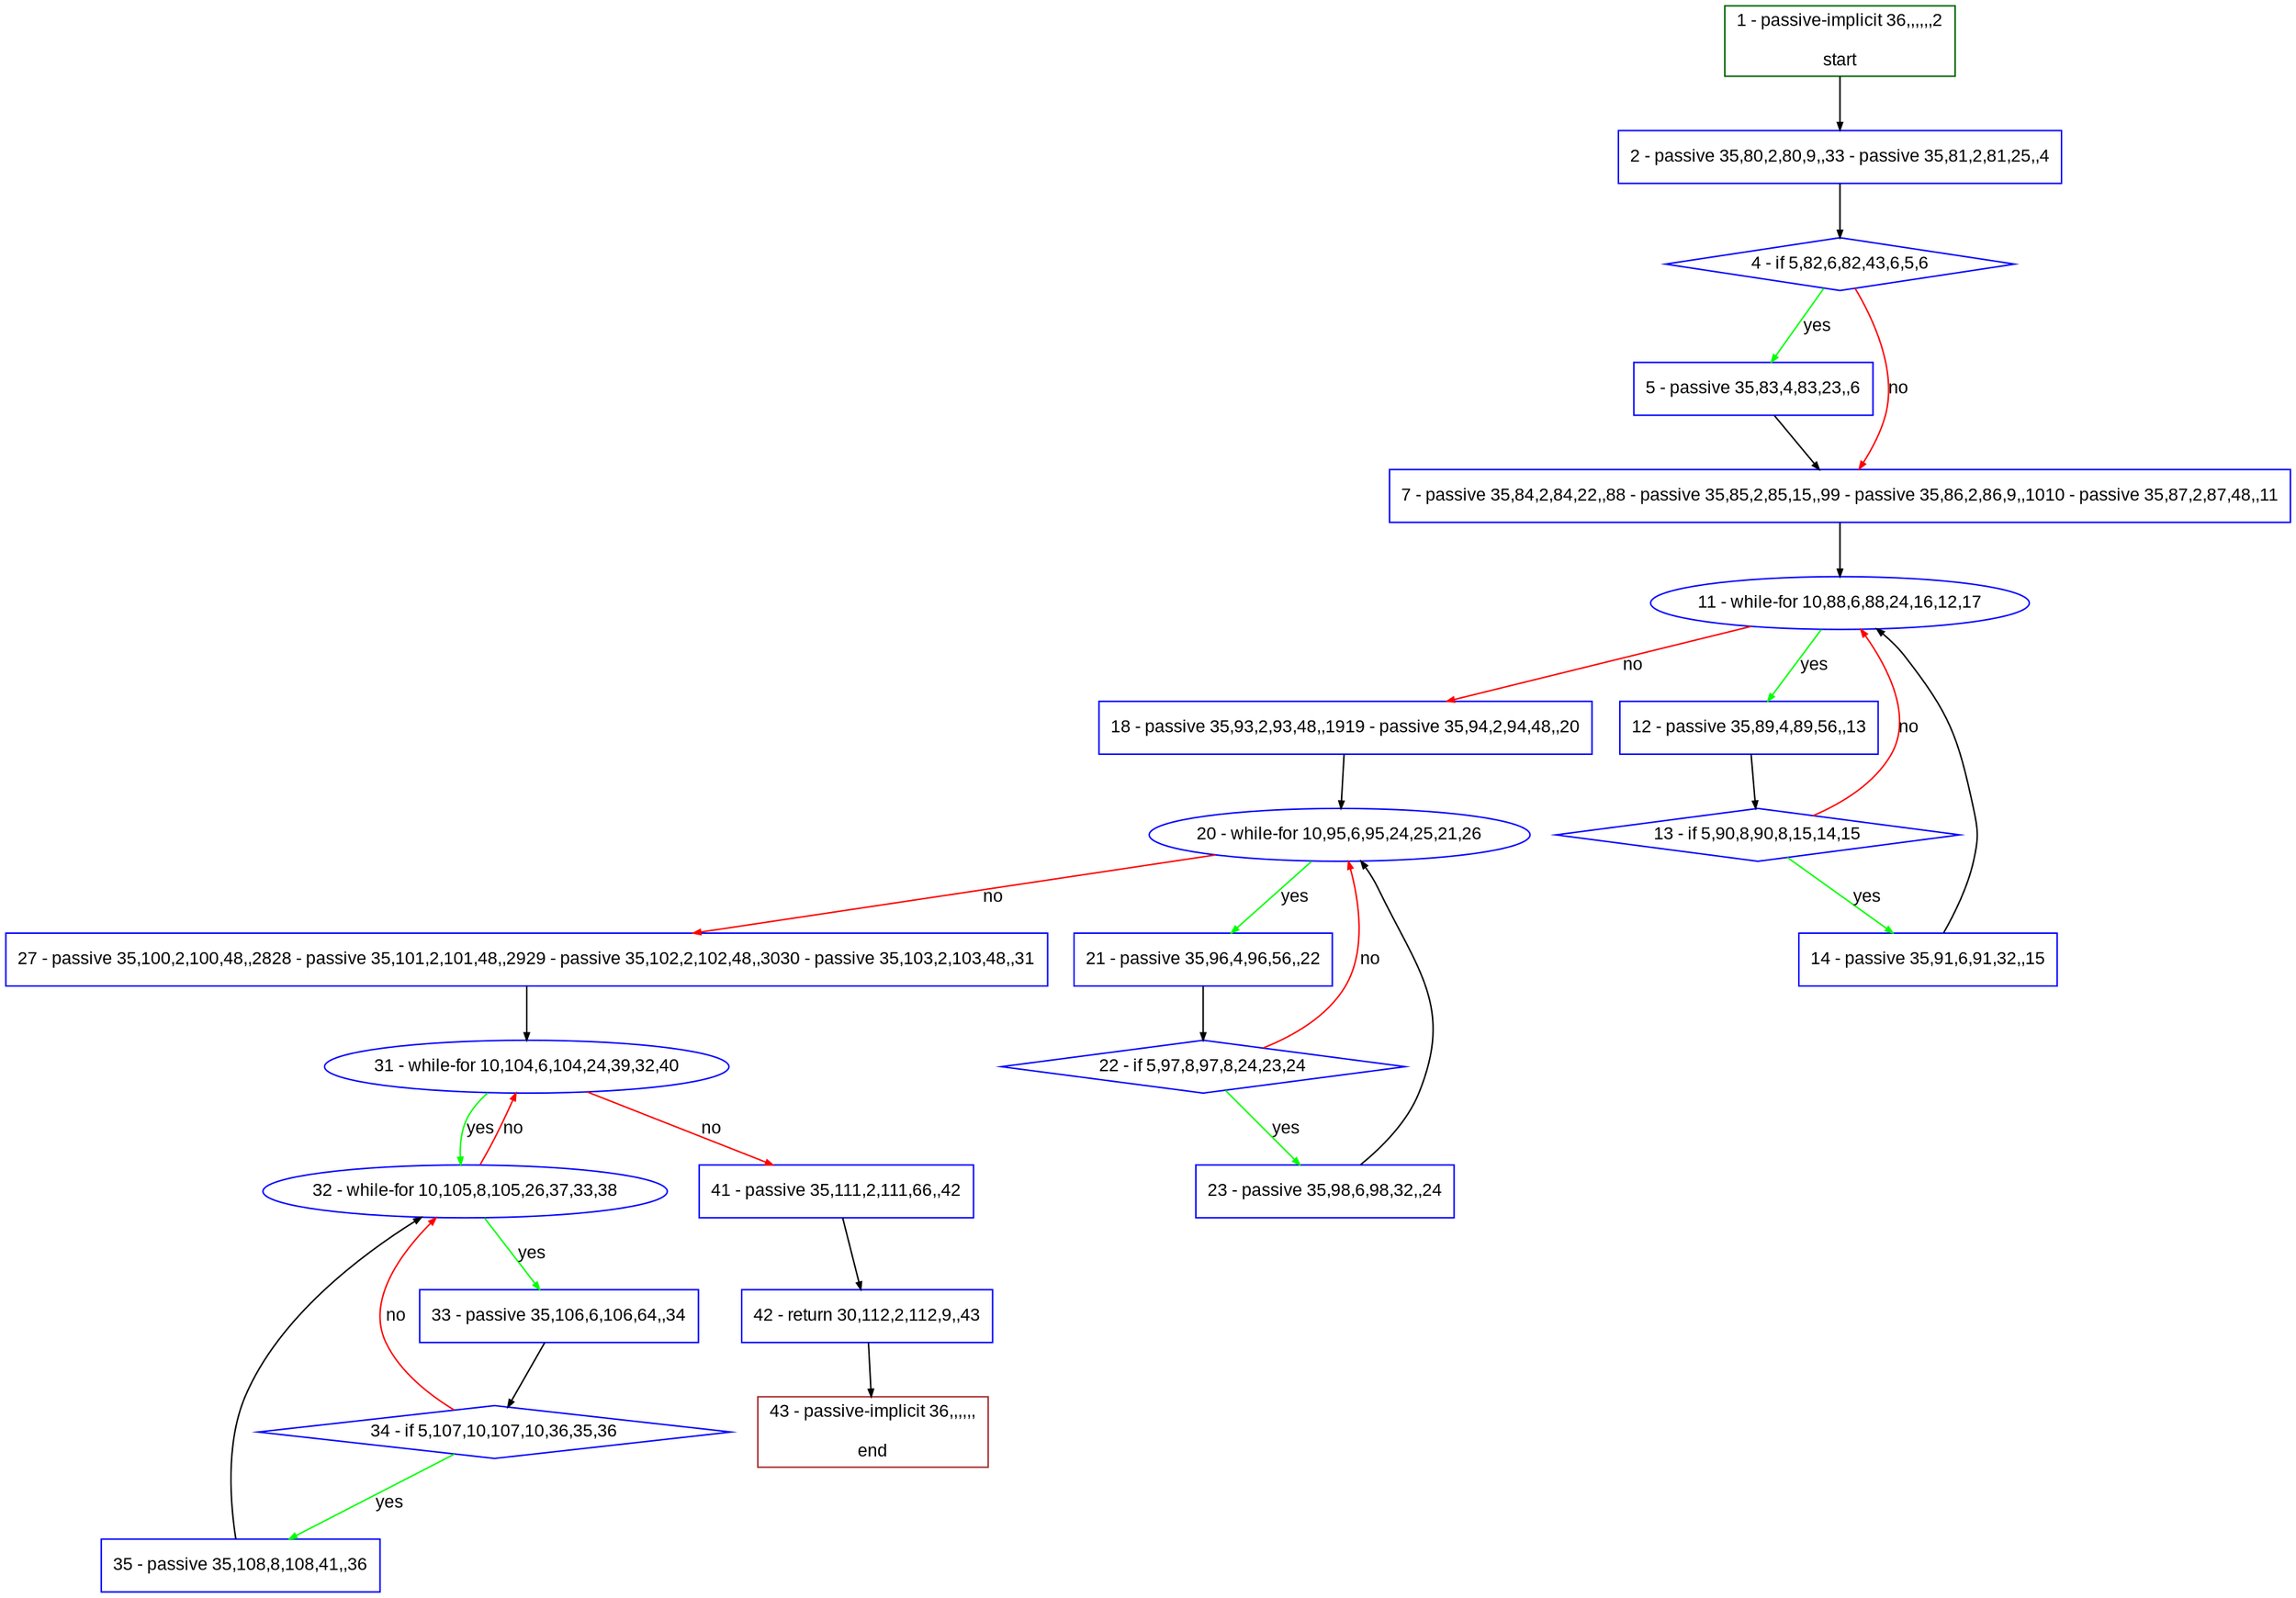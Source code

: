 digraph "" {
  graph [pack="true", label="", fontsize="12", packmode="clust", fontname="Arial", fillcolor="#FFFFCC", bgcolor="white", style="rounded,filled", compound="true"];
  node [node_initialized="no", label="", color="grey", fontsize="12", fillcolor="white", fontname="Arial", style="filled", shape="rectangle", compound="true", fixedsize="false"];
  edge [fontcolor="black", arrowhead="normal", arrowtail="none", arrowsize="0.5", ltail="", label="", color="black", fontsize="12", lhead="", fontname="Arial", dir="forward", compound="true"];
  __N1 [label="2 - passive 35,80,2,80,9,,33 - passive 35,81,2,81,25,,4", color="#0000ff", fillcolor="#ffffff", style="filled", shape="box"];
  __N2 [label="1 - passive-implicit 36,,,,,,2\n\nstart", color="#006400", fillcolor="#ffffff", style="filled", shape="box"];
  __N3 [label="4 - if 5,82,6,82,43,6,5,6", color="#0000ff", fillcolor="#ffffff", style="filled", shape="diamond"];
  __N4 [label="5 - passive 35,83,4,83,23,,6", color="#0000ff", fillcolor="#ffffff", style="filled", shape="box"];
  __N5 [label="7 - passive 35,84,2,84,22,,88 - passive 35,85,2,85,15,,99 - passive 35,86,2,86,9,,1010 - passive 35,87,2,87,48,,11", color="#0000ff", fillcolor="#ffffff", style="filled", shape="box"];
  __N6 [label="11 - while-for 10,88,6,88,24,16,12,17", color="#0000ff", fillcolor="#ffffff", style="filled", shape="oval"];
  __N7 [label="12 - passive 35,89,4,89,56,,13", color="#0000ff", fillcolor="#ffffff", style="filled", shape="box"];
  __N8 [label="18 - passive 35,93,2,93,48,,1919 - passive 35,94,2,94,48,,20", color="#0000ff", fillcolor="#ffffff", style="filled", shape="box"];
  __N9 [label="13 - if 5,90,8,90,8,15,14,15", color="#0000ff", fillcolor="#ffffff", style="filled", shape="diamond"];
  __N10 [label="14 - passive 35,91,6,91,32,,15", color="#0000ff", fillcolor="#ffffff", style="filled", shape="box"];
  __N11 [label="20 - while-for 10,95,6,95,24,25,21,26", color="#0000ff", fillcolor="#ffffff", style="filled", shape="oval"];
  __N12 [label="21 - passive 35,96,4,96,56,,22", color="#0000ff", fillcolor="#ffffff", style="filled", shape="box"];
  __N13 [label="27 - passive 35,100,2,100,48,,2828 - passive 35,101,2,101,48,,2929 - passive 35,102,2,102,48,,3030 - passive 35,103,2,103,48,,31", color="#0000ff", fillcolor="#ffffff", style="filled", shape="box"];
  __N14 [label="22 - if 5,97,8,97,8,24,23,24", color="#0000ff", fillcolor="#ffffff", style="filled", shape="diamond"];
  __N15 [label="23 - passive 35,98,6,98,32,,24", color="#0000ff", fillcolor="#ffffff", style="filled", shape="box"];
  __N16 [label="31 - while-for 10,104,6,104,24,39,32,40", color="#0000ff", fillcolor="#ffffff", style="filled", shape="oval"];
  __N17 [label="32 - while-for 10,105,8,105,26,37,33,38", color="#0000ff", fillcolor="#ffffff", style="filled", shape="oval"];
  __N18 [label="41 - passive 35,111,2,111,66,,42", color="#0000ff", fillcolor="#ffffff", style="filled", shape="box"];
  __N19 [label="33 - passive 35,106,6,106,64,,34", color="#0000ff", fillcolor="#ffffff", style="filled", shape="box"];
  __N20 [label="34 - if 5,107,10,107,10,36,35,36", color="#0000ff", fillcolor="#ffffff", style="filled", shape="diamond"];
  __N21 [label="35 - passive 35,108,8,108,41,,36", color="#0000ff", fillcolor="#ffffff", style="filled", shape="box"];
  __N22 [label="42 - return 30,112,2,112,9,,43", color="#0000ff", fillcolor="#ffffff", style="filled", shape="box"];
  __N23 [label="43 - passive-implicit 36,,,,,,\n\nend", color="#a52a2a", fillcolor="#ffffff", style="filled", shape="box"];
  __N2 -> __N1 [arrowhead="normal", arrowtail="none", color="#000000", label="", dir="forward"];
  __N1 -> __N3 [arrowhead="normal", arrowtail="none", color="#000000", label="", dir="forward"];
  __N3 -> __N4 [arrowhead="normal", arrowtail="none", color="#00ff00", label="yes", dir="forward"];
  __N3 -> __N5 [arrowhead="normal", arrowtail="none", color="#ff0000", label="no", dir="forward"];
  __N4 -> __N5 [arrowhead="normal", arrowtail="none", color="#000000", label="", dir="forward"];
  __N5 -> __N6 [arrowhead="normal", arrowtail="none", color="#000000", label="", dir="forward"];
  __N6 -> __N7 [arrowhead="normal", arrowtail="none", color="#00ff00", label="yes", dir="forward"];
  __N6 -> __N8 [arrowhead="normal", arrowtail="none", color="#ff0000", label="no", dir="forward"];
  __N7 -> __N9 [arrowhead="normal", arrowtail="none", color="#000000", label="", dir="forward"];
  __N9 -> __N6 [arrowhead="normal", arrowtail="none", color="#ff0000", label="no", dir="forward"];
  __N9 -> __N10 [arrowhead="normal", arrowtail="none", color="#00ff00", label="yes", dir="forward"];
  __N10 -> __N6 [arrowhead="normal", arrowtail="none", color="#000000", label="", dir="forward"];
  __N8 -> __N11 [arrowhead="normal", arrowtail="none", color="#000000", label="", dir="forward"];
  __N11 -> __N12 [arrowhead="normal", arrowtail="none", color="#00ff00", label="yes", dir="forward"];
  __N11 -> __N13 [arrowhead="normal", arrowtail="none", color="#ff0000", label="no", dir="forward"];
  __N12 -> __N14 [arrowhead="normal", arrowtail="none", color="#000000", label="", dir="forward"];
  __N14 -> __N11 [arrowhead="normal", arrowtail="none", color="#ff0000", label="no", dir="forward"];
  __N14 -> __N15 [arrowhead="normal", arrowtail="none", color="#00ff00", label="yes", dir="forward"];
  __N15 -> __N11 [arrowhead="normal", arrowtail="none", color="#000000", label="", dir="forward"];
  __N13 -> __N16 [arrowhead="normal", arrowtail="none", color="#000000", label="", dir="forward"];
  __N16 -> __N17 [arrowhead="normal", arrowtail="none", color="#00ff00", label="yes", dir="forward"];
  __N17 -> __N16 [arrowhead="normal", arrowtail="none", color="#ff0000", label="no", dir="forward"];
  __N16 -> __N18 [arrowhead="normal", arrowtail="none", color="#ff0000", label="no", dir="forward"];
  __N17 -> __N19 [arrowhead="normal", arrowtail="none", color="#00ff00", label="yes", dir="forward"];
  __N19 -> __N20 [arrowhead="normal", arrowtail="none", color="#000000", label="", dir="forward"];
  __N20 -> __N17 [arrowhead="normal", arrowtail="none", color="#ff0000", label="no", dir="forward"];
  __N20 -> __N21 [arrowhead="normal", arrowtail="none", color="#00ff00", label="yes", dir="forward"];
  __N21 -> __N17 [arrowhead="normal", arrowtail="none", color="#000000", label="", dir="forward"];
  __N18 -> __N22 [arrowhead="normal", arrowtail="none", color="#000000", label="", dir="forward"];
  __N22 -> __N23 [arrowhead="normal", arrowtail="none", color="#000000", label="", dir="forward"];
}
